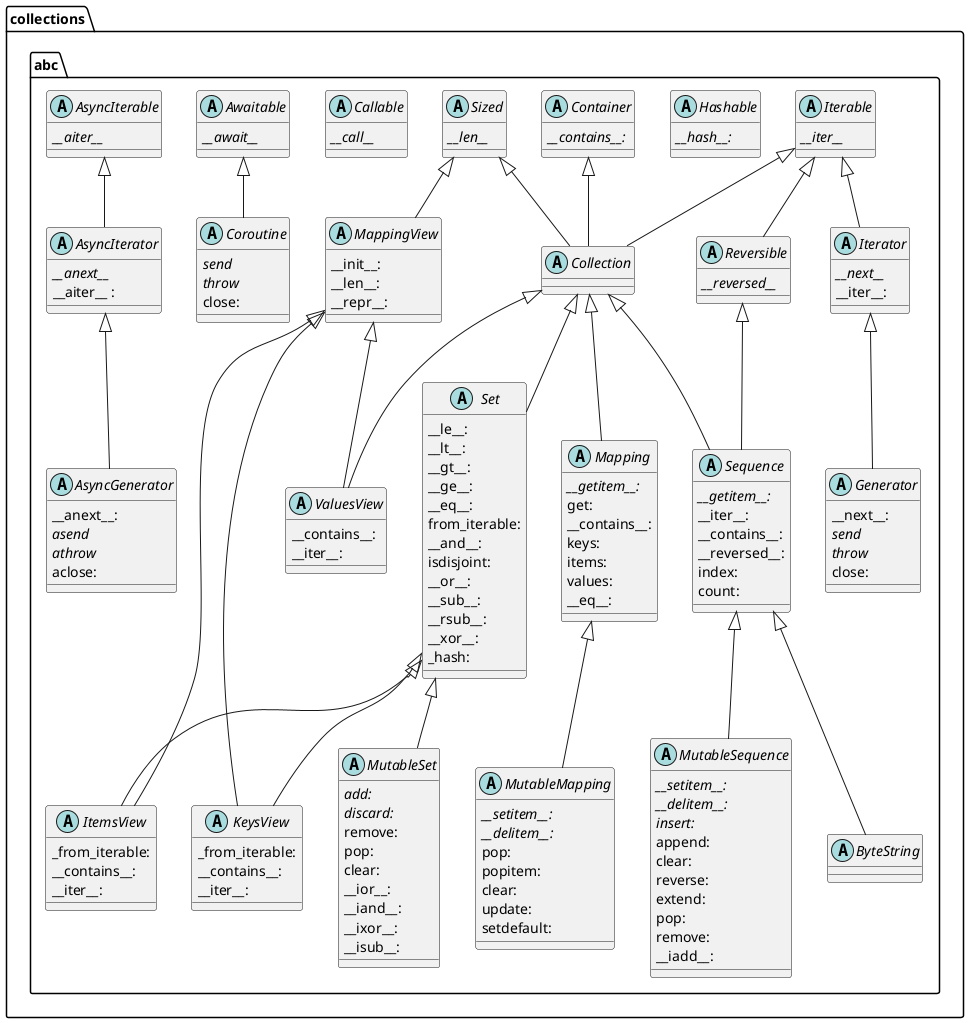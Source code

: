 @startuml "Python ABC Collections Diagram"


package "collections.abc" {
  ' https://github.com/python/cpython/blob/3.8/Lib/_collections_abc.py

  abstract class Container {
    ' https://github.com/python/cpython/blob/3.8/Lib/_collections_abc.py#L374
    {abstract} __contains__: 
  }
  
  abstract class Hashable {
    ' https://github.com/python/cpython/blob/3.8/Lib/_collections_abc.py#L84
    {abstract} __hash__: 
  }
  
  abstract class Iterable {
    ' https://github.com/python/cpython/blob/3.8/Lib/_collections_abc.py#L243
    {abstract} __iter__
  }

  abstract class Iterator extends Iterable {
    ' https://github.com/python/cpython/blob/3.8/Lib/_collections_abc.py#L259
    {abstract} __next__
    __iter__:
  }

  abstract class Reversible extends Iterable {
    ' https://github.com/python/cpython/blob/3.8/Lib/_collections_abc.py#L293
    {abstract} __reversed__
  }

  abstract class Generator extends Iterator {
    ' https://github.com/python/cpython/blob/3.8/Lib/_collections_abc.py#L309
    __next__: 
    {abstract} send 
    {abstract} throw 
    close: 
  }

  abstract class Sized {
    ' https://github.com/python/cpython/blob/3.8/Lib/_collections_abc.py#L359
    {abstract} __len__
  }

  abstract class Callable {
    ' https://github.com/python/cpython/blob/3.8/Lib/_collections_abc.py#L398
    {abstract} __call__
  }

  abstract class Collection extends Sized, Iterable, Container {
    ' https://github.com/python/cpython/blob/3.8/Lib/_collections_abc.py#L388
  }

  abstract class Sequence extends Reversible, Collection {
    ' https://github.com/python/cpython/blob/3.8/Lib/_collections_abc.py#L856
    {abstract} __getitem__:
    __iter__:
    __contains__:
    __reversed__:
    index:
    count:
  }

  abstract class MutableSequence extends Sequence {
    ' https://github.com/python/cpython/blob/3.8/Lib/_collections_abc.py#L936
    {abstract} __setitem__:
    {abstract} __delitem__:
    {abstract} insert:
    append:
    clear:
    reverse:
    extend:
    pop:
    remove:
    __iadd__:
  }

  abstract class ByteString extends Sequence {
    ' https://github.com/python/cpython/blob/3.8/Lib/_collections_abc.py#L923
  }

  abstract class Set extends Collection {
    ' https://github.com/python/cpython/blob/3.8/Lib/_collections_abc.py#L416
    __le__: 
    __lt__:
    __gt__:
    __ge__:
    __eq__:
    from_iterable:
    __and__:
    isdisjoint: 
    __or__:
    __sub__:
    __rsub__:
    __xor__:
    _hash:
  }

  abstract class MutableSet extends Set {
    ' https://github.com/python/cpython/blob/3.8/Lib/_collections_abc.py#L556
    {abstract} add: 
    {abstract} discard: 
    remove: 
    pop:
    clear:
    __ior__:
    __iand__:
    __ixor__:
    __isub__:
  }

  abstract class Mapping extends Collection {
    ' https://github.com/python/cpython/blob/3.8/Lib/_collections_abc.py#L641
    {abstract} __getitem__:
    get:
    __contains__:
    keys:
    items:
    values:
    __eq__:
  }

  abstract class MutableMapping extends Mapping {
    ' https://github.com/python/cpython/blob/3.8/Lib/_collections_abc.py#L767
    {abstract} __setitem__:
    {abstract} __delitem__:
    pop:
    popitem:
    clear:
    update:
    setdefault:
  }

  abstract class MappingView extends Sized {
    ' https://github.com/python/cpython/blob/3.8/Lib/_collections_abc.py#L694
    __init__:
    __len__:
    __repr__:
  }

  abstract class ItemsView extends MappingView, Set {
    ' https://github.com/python/cpython/blob/3.8/Lib/_collections_abc.py#L725
    _from_iterable:
    __contains__:
    __iter__:
  }

  abstract class KeysView extends MappingView, Set {
    ' https://github.com/python/cpython/blob/3.8/Lib/_collections_abc.py#L708
    _from_iterable:
    __contains__:
    __iter__:
  }

  abstract class ValuesView extends MappingView, Collection {
    ' https://github.com/python/cpython/blob/3.8/Lib/_collections_abc.py#L749
    __contains__:
    __iter__:
  }

  abstract class Awaitable {
    ' https://github.com/python/cpython/blob/3.8/Lib/_collections_abc.py#L99
    {abstract} __await__
  }

  abstract class Coroutine extends Awaitable {
    ' https://github.com/python/cpython/blob/3.8/Lib/_collections_abc.py#L114
    {abstract} send
    {abstract} throw
    close: 
  }

  abstract class AsyncIterable {
    ' https://github.com/python/cpython/blob/3.8/Lib/_collections_abc.py#L158
    {abstract} __aiter__
  }

  abstract class AsyncIterator extends AsyncIterable {
    ' https://github.com/python/cpython/blob/3.8/Lib/_collections_abc.py#L173
    {abstract} __anext__
    __aiter__ : 
  }
  abstract class AsyncGenerator extends AsyncIterator {
    ' https://github.com/python/cpython/blob/3.8/Lib/_collections_abc.py#L192
    __anext__: 
    {abstract} asend
    {abstract} athrow
    aclose: 
  }

}
@enduml